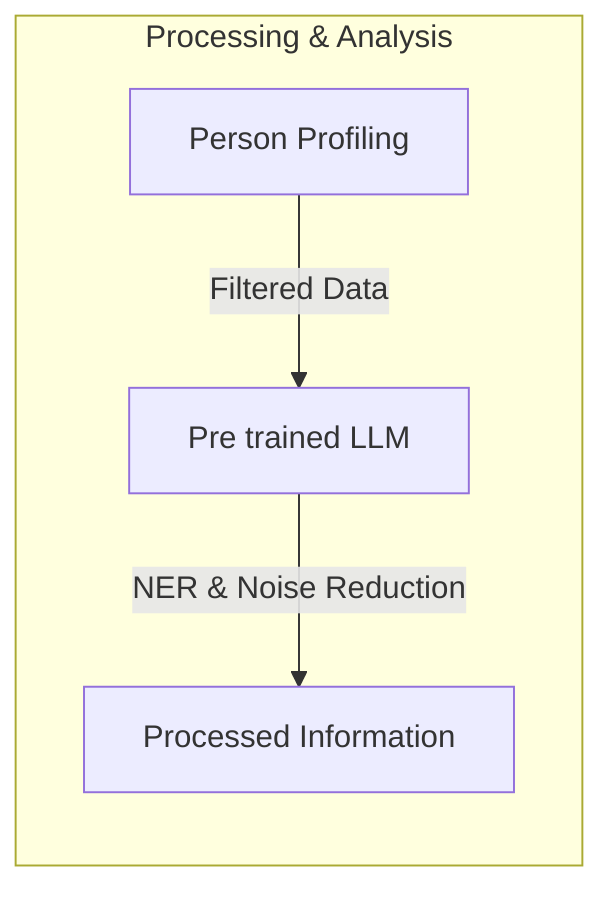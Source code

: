 graph LR
  subgraph "Processing & Analysis"
    M[Person Profiling] -->|Filtered Data| N[Pre trained LLM]
    N -->|NER & Noise Reduction| O[Processed Information]
  end